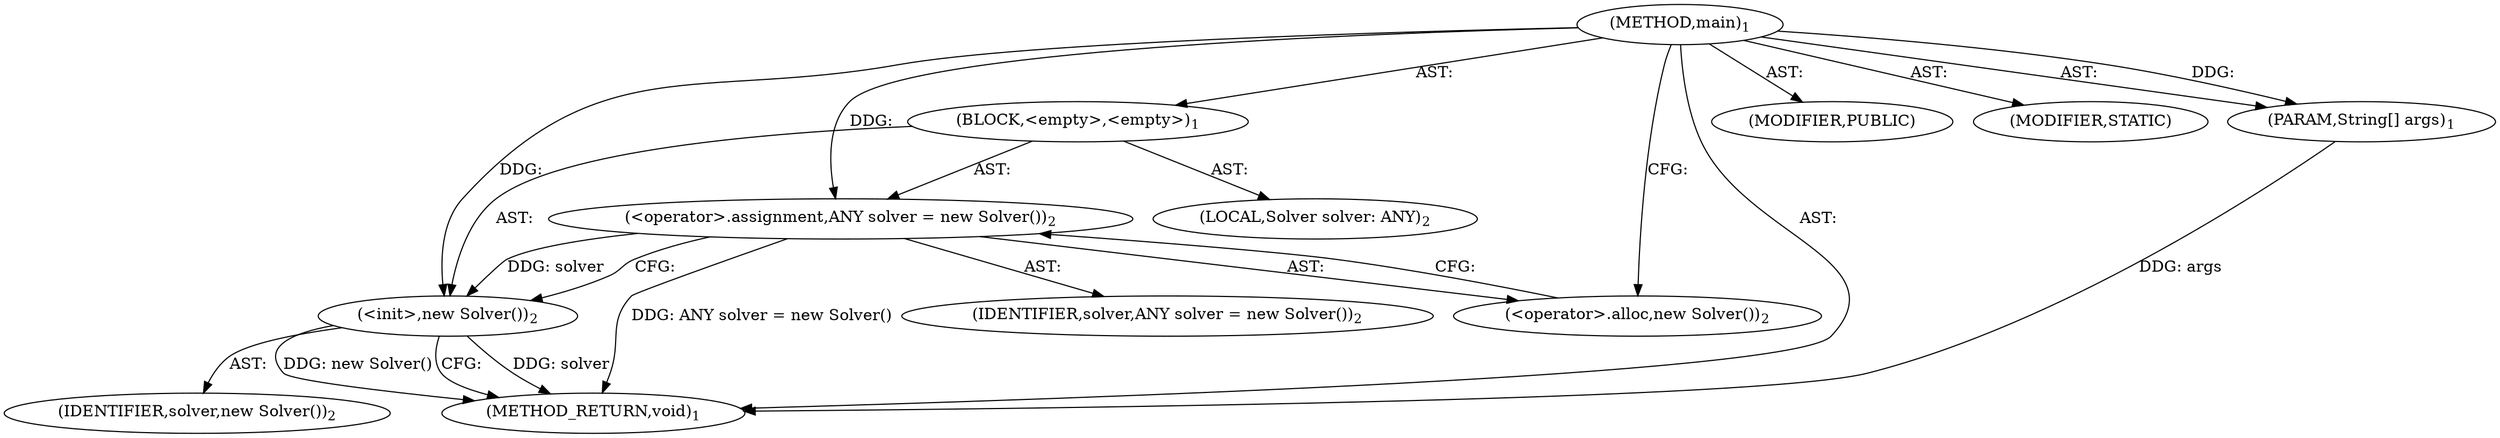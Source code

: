 digraph "main" {  
"19" [label = <(METHOD,main)<SUB>1</SUB>> ]
"20" [label = <(PARAM,String[] args)<SUB>1</SUB>> ]
"21" [label = <(BLOCK,&lt;empty&gt;,&lt;empty&gt;)<SUB>1</SUB>> ]
"4" [label = <(LOCAL,Solver solver: ANY)<SUB>2</SUB>> ]
"22" [label = <(&lt;operator&gt;.assignment,ANY solver = new Solver())<SUB>2</SUB>> ]
"23" [label = <(IDENTIFIER,solver,ANY solver = new Solver())<SUB>2</SUB>> ]
"24" [label = <(&lt;operator&gt;.alloc,new Solver())<SUB>2</SUB>> ]
"25" [label = <(&lt;init&gt;,new Solver())<SUB>2</SUB>> ]
"3" [label = <(IDENTIFIER,solver,new Solver())<SUB>2</SUB>> ]
"26" [label = <(MODIFIER,PUBLIC)> ]
"27" [label = <(MODIFIER,STATIC)> ]
"28" [label = <(METHOD_RETURN,void)<SUB>1</SUB>> ]
  "19" -> "20"  [ label = "AST: "] 
  "19" -> "21"  [ label = "AST: "] 
  "19" -> "26"  [ label = "AST: "] 
  "19" -> "27"  [ label = "AST: "] 
  "19" -> "28"  [ label = "AST: "] 
  "21" -> "4"  [ label = "AST: "] 
  "21" -> "22"  [ label = "AST: "] 
  "21" -> "25"  [ label = "AST: "] 
  "22" -> "23"  [ label = "AST: "] 
  "22" -> "24"  [ label = "AST: "] 
  "25" -> "3"  [ label = "AST: "] 
  "22" -> "25"  [ label = "CFG: "] 
  "25" -> "28"  [ label = "CFG: "] 
  "24" -> "22"  [ label = "CFG: "] 
  "19" -> "24"  [ label = "CFG: "] 
  "20" -> "28"  [ label = "DDG: args"] 
  "22" -> "28"  [ label = "DDG: ANY solver = new Solver()"] 
  "25" -> "28"  [ label = "DDG: solver"] 
  "25" -> "28"  [ label = "DDG: new Solver()"] 
  "19" -> "20"  [ label = "DDG: "] 
  "19" -> "22"  [ label = "DDG: "] 
  "22" -> "25"  [ label = "DDG: solver"] 
  "19" -> "25"  [ label = "DDG: "] 
}
